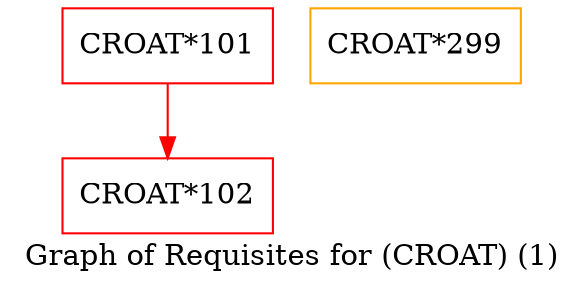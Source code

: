 strict digraph "" {
	graph [bb="0,0,272,131",
		label="Graph of Requisites for (CROAT) (1)",
		lheight=0.21,
		lp="136,11.5",
		lwidth=3.56
	];
	node [label="\N"];
	"CROAT*101"	[color=red,
		height=0.5,
		pos="76.5,113",
		shape=box,
		width=1.4028];
	"CROAT*102"	[color=red,
		height=0.5,
		pos="76.5,41",
		shape=box,
		width=1.4028];
	"CROAT*101" -> "CROAT*102"	[color=red,
		pos="e,76.5,59.104 76.5,94.697 76.5,86.983 76.5,77.712 76.5,69.112"];
	"CROAT*299"	[color=orange,
		height=0.5,
		pos="195.5,113",
		shape=box,
		width=1.4028];
}
